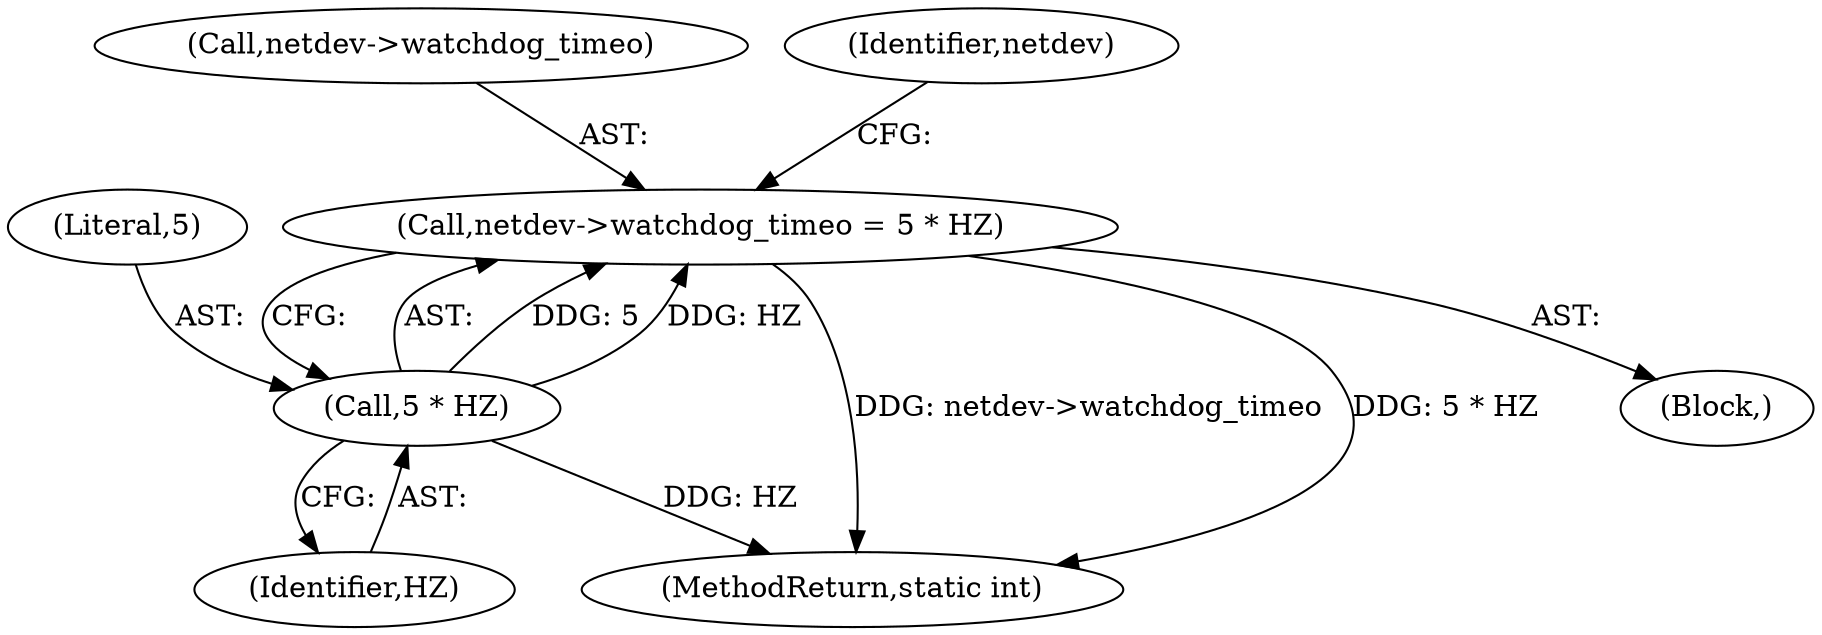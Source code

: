 digraph "0_linux_f43bfaeddc79effbf3d0fcb53ca477cca66f3db8@pointer" {
"1000250" [label="(Call,netdev->watchdog_timeo = 5 * HZ)"];
"1000254" [label="(Call,5 * HZ)"];
"1000251" [label="(Call,netdev->watchdog_timeo)"];
"1000259" [label="(Identifier,netdev)"];
"1000256" [label="(Identifier,HZ)"];
"1000434" [label="(MethodReturn,static int)"];
"1000255" [label="(Literal,5)"];
"1000112" [label="(Block,)"];
"1000250" [label="(Call,netdev->watchdog_timeo = 5 * HZ)"];
"1000254" [label="(Call,5 * HZ)"];
"1000250" -> "1000112"  [label="AST: "];
"1000250" -> "1000254"  [label="CFG: "];
"1000251" -> "1000250"  [label="AST: "];
"1000254" -> "1000250"  [label="AST: "];
"1000259" -> "1000250"  [label="CFG: "];
"1000250" -> "1000434"  [label="DDG: netdev->watchdog_timeo"];
"1000250" -> "1000434"  [label="DDG: 5 * HZ"];
"1000254" -> "1000250"  [label="DDG: 5"];
"1000254" -> "1000250"  [label="DDG: HZ"];
"1000254" -> "1000256"  [label="CFG: "];
"1000255" -> "1000254"  [label="AST: "];
"1000256" -> "1000254"  [label="AST: "];
"1000254" -> "1000434"  [label="DDG: HZ"];
}
